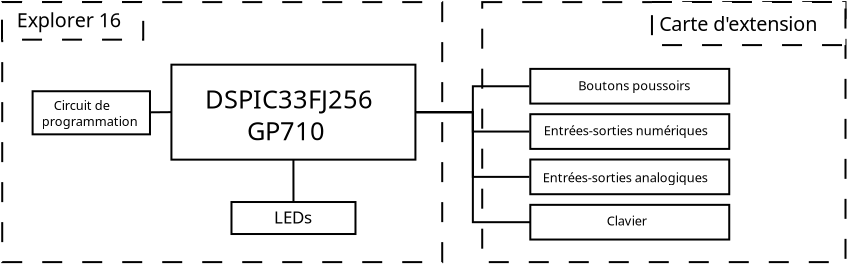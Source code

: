 <?xml version="1.0" encoding="UTF-8"?>
<dia:diagram xmlns:dia="http://www.lysator.liu.se/~alla/dia/">
  <dia:layer name="Background" visible="true" active="true">
    <dia:object type="Standard - Box" version="0" id="O0">
      <dia:attribute name="obj_pos">
        <dia:point val="5,12"/>
      </dia:attribute>
      <dia:attribute name="obj_bb">
        <dia:rectangle val="4.95,11.95;27.05,25.05"/>
      </dia:attribute>
      <dia:attribute name="elem_corner">
        <dia:point val="5,12"/>
      </dia:attribute>
      <dia:attribute name="elem_width">
        <dia:real val="22"/>
      </dia:attribute>
      <dia:attribute name="elem_height">
        <dia:real val="13"/>
      </dia:attribute>
      <dia:attribute name="border_width">
        <dia:real val="0.1"/>
      </dia:attribute>
      <dia:attribute name="show_background">
        <dia:boolean val="true"/>
      </dia:attribute>
      <dia:attribute name="line_style">
        <dia:enum val="1"/>
      </dia:attribute>
    </dia:object>
    <dia:group>
      <dia:object type="Standard - Box" version="0" id="O1">
        <dia:attribute name="obj_pos">
          <dia:point val="16.463,21.995"/>
        </dia:attribute>
        <dia:attribute name="obj_bb">
          <dia:rectangle val="16.413,21.945;22.713,23.645"/>
        </dia:attribute>
        <dia:attribute name="elem_corner">
          <dia:point val="16.463,21.995"/>
        </dia:attribute>
        <dia:attribute name="elem_width">
          <dia:real val="6.2"/>
        </dia:attribute>
        <dia:attribute name="elem_height">
          <dia:real val="1.6"/>
        </dia:attribute>
        <dia:attribute name="show_background">
          <dia:boolean val="true"/>
        </dia:attribute>
      </dia:object>
      <dia:object type="Standard - Text" version="1" id="O2">
        <dia:attribute name="obj_pos">
          <dia:point val="18.588,23.07"/>
        </dia:attribute>
        <dia:attribute name="obj_bb">
          <dia:rectangle val="18.588,22.283;20.69,23.27"/>
        </dia:attribute>
        <dia:attribute name="text">
          <dia:composite type="text">
            <dia:attribute name="string">
              <dia:string>#LEDs#</dia:string>
            </dia:attribute>
            <dia:attribute name="font">
              <dia:font family="sans" style="0" name="Helvetica"/>
            </dia:attribute>
            <dia:attribute name="height">
              <dia:real val="1.058"/>
            </dia:attribute>
            <dia:attribute name="pos">
              <dia:point val="18.588,23.07"/>
            </dia:attribute>
            <dia:attribute name="color">
              <dia:color val="#000000"/>
            </dia:attribute>
            <dia:attribute name="alignment">
              <dia:enum val="0"/>
            </dia:attribute>
          </dia:composite>
        </dia:attribute>
        <dia:attribute name="valign">
          <dia:enum val="3"/>
        </dia:attribute>
      </dia:object>
    </dia:group>
    <dia:object type="Standard - Line" version="0" id="O3">
      <dia:attribute name="obj_pos">
        <dia:point val="19.56,19.875"/>
      </dia:attribute>
      <dia:attribute name="obj_bb">
        <dia:rectangle val="19.51,19.825;19.613,22.045"/>
      </dia:attribute>
      <dia:attribute name="conn_endpoints">
        <dia:point val="19.56,19.875"/>
        <dia:point val="19.563,21.995"/>
      </dia:attribute>
      <dia:attribute name="numcp">
        <dia:int val="1"/>
      </dia:attribute>
      <dia:connections>
        <dia:connection handle="0" to="O6" connection="6"/>
        <dia:connection handle="1" to="O1" connection="1"/>
      </dia:connections>
    </dia:object>
    <dia:group>
      <dia:object type="Standard - Box" version="0" id="O4">
        <dia:attribute name="obj_pos">
          <dia:point val="6.519,16.456"/>
        </dia:attribute>
        <dia:attribute name="obj_bb">
          <dia:rectangle val="6.469,16.406;12.438,18.661"/>
        </dia:attribute>
        <dia:attribute name="elem_corner">
          <dia:point val="6.519,16.456"/>
        </dia:attribute>
        <dia:attribute name="elem_width">
          <dia:real val="5.869"/>
        </dia:attribute>
        <dia:attribute name="elem_height">
          <dia:real val="2.155"/>
        </dia:attribute>
        <dia:attribute name="show_background">
          <dia:boolean val="true"/>
        </dia:attribute>
      </dia:object>
      <dia:object type="Standard - Text" version="1" id="O5">
        <dia:attribute name="obj_pos">
          <dia:point val="6.978,17.396"/>
        </dia:attribute>
        <dia:attribute name="obj_bb">
          <dia:rectangle val="6.978,16.801;11.95,18.346"/>
        </dia:attribute>
        <dia:attribute name="text">
          <dia:composite type="text">
            <dia:attribute name="string">
              <dia:string>#    Circuit de
programmation#</dia:string>
            </dia:attribute>
            <dia:attribute name="font">
              <dia:font family="sans" style="0" name="Helvetica"/>
            </dia:attribute>
            <dia:attribute name="height">
              <dia:real val="0.8"/>
            </dia:attribute>
            <dia:attribute name="pos">
              <dia:point val="6.978,17.396"/>
            </dia:attribute>
            <dia:attribute name="color">
              <dia:color val="#000000"/>
            </dia:attribute>
            <dia:attribute name="alignment">
              <dia:enum val="0"/>
            </dia:attribute>
          </dia:composite>
        </dia:attribute>
        <dia:attribute name="valign">
          <dia:enum val="3"/>
        </dia:attribute>
      </dia:object>
    </dia:group>
    <dia:group>
      <dia:object type="Standard - Box" version="0" id="O6">
        <dia:attribute name="obj_pos">
          <dia:point val="13.46,15.127"/>
        </dia:attribute>
        <dia:attribute name="obj_bb">
          <dia:rectangle val="13.41,15.076;25.71,19.925"/>
        </dia:attribute>
        <dia:attribute name="elem_corner">
          <dia:point val="13.46,15.127"/>
        </dia:attribute>
        <dia:attribute name="elem_width">
          <dia:real val="12.2"/>
        </dia:attribute>
        <dia:attribute name="elem_height">
          <dia:real val="4.749"/>
        </dia:attribute>
        <dia:attribute name="show_background">
          <dia:boolean val="true"/>
        </dia:attribute>
      </dia:object>
      <dia:object type="Standard - Text" version="1" id="O7">
        <dia:attribute name="obj_pos">
          <dia:point val="15.134,17.317"/>
        </dia:attribute>
        <dia:attribute name="obj_bb">
          <dia:rectangle val="15.134,16.137;24.087,19.205"/>
        </dia:attribute>
        <dia:attribute name="text">
          <dia:composite type="text">
            <dia:attribute name="string">
              <dia:string>#DSPIC33FJ256
      GP710#</dia:string>
            </dia:attribute>
            <dia:attribute name="font">
              <dia:font family="sans" style="0" name="Helvetica"/>
            </dia:attribute>
            <dia:attribute name="height">
              <dia:real val="1.587"/>
            </dia:attribute>
            <dia:attribute name="pos">
              <dia:point val="15.134,17.317"/>
            </dia:attribute>
            <dia:attribute name="color">
              <dia:color val="#000000"/>
            </dia:attribute>
            <dia:attribute name="alignment">
              <dia:enum val="0"/>
            </dia:attribute>
          </dia:composite>
        </dia:attribute>
        <dia:attribute name="valign">
          <dia:enum val="3"/>
        </dia:attribute>
      </dia:object>
    </dia:group>
    <dia:object type="Standard - Line" version="0" id="O8">
      <dia:attribute name="obj_pos">
        <dia:point val="13.46,17.501"/>
      </dia:attribute>
      <dia:attribute name="obj_bb">
        <dia:rectangle val="12.386,17.451;13.51,17.56"/>
      </dia:attribute>
      <dia:attribute name="conn_endpoints">
        <dia:point val="13.46,17.501"/>
        <dia:point val="12.437,17.509"/>
      </dia:attribute>
      <dia:attribute name="numcp">
        <dia:int val="1"/>
      </dia:attribute>
      <dia:connections>
        <dia:connection handle="0" to="O6" connection="3"/>
        <dia:connection handle="1" to="O4" connection="8"/>
      </dia:connections>
    </dia:object>
    <dia:group>
      <dia:object type="Standard - Box" version="0" id="O9">
        <dia:attribute name="obj_pos">
          <dia:point val="4.989,11.997"/>
        </dia:attribute>
        <dia:attribute name="obj_bb">
          <dia:rectangle val="4.939,11.947;12.1,13.927"/>
        </dia:attribute>
        <dia:attribute name="elem_corner">
          <dia:point val="4.989,11.997"/>
        </dia:attribute>
        <dia:attribute name="elem_width">
          <dia:real val="7.061"/>
        </dia:attribute>
        <dia:attribute name="elem_height">
          <dia:real val="1.88"/>
        </dia:attribute>
        <dia:attribute name="border_width">
          <dia:real val="0.1"/>
        </dia:attribute>
        <dia:attribute name="show_background">
          <dia:boolean val="true"/>
        </dia:attribute>
        <dia:attribute name="line_style">
          <dia:enum val="1"/>
        </dia:attribute>
      </dia:object>
      <dia:object type="Standard - Text" version="1" id="O10">
        <dia:attribute name="obj_pos">
          <dia:point val="5.723,13.258"/>
        </dia:attribute>
        <dia:attribute name="obj_bb">
          <dia:rectangle val="5.723,12.34;11.405,13.49"/>
        </dia:attribute>
        <dia:attribute name="text">
          <dia:composite type="text">
            <dia:attribute name="string">
              <dia:string>#Explorer 16#</dia:string>
            </dia:attribute>
            <dia:attribute name="font">
              <dia:font family="sans" style="0" name="Helvetica"/>
            </dia:attribute>
            <dia:attribute name="height">
              <dia:real val="1.235"/>
            </dia:attribute>
            <dia:attribute name="pos">
              <dia:point val="5.723,13.258"/>
            </dia:attribute>
            <dia:attribute name="color">
              <dia:color val="#000000"/>
            </dia:attribute>
            <dia:attribute name="alignment">
              <dia:enum val="0"/>
            </dia:attribute>
          </dia:composite>
        </dia:attribute>
        <dia:attribute name="valign">
          <dia:enum val="3"/>
        </dia:attribute>
      </dia:object>
    </dia:group>
    <dia:object type="Standard - Box" version="0" id="O11">
      <dia:attribute name="obj_pos">
        <dia:point val="29,12"/>
      </dia:attribute>
      <dia:attribute name="obj_bb">
        <dia:rectangle val="28.95,11.95;47.214,25.05"/>
      </dia:attribute>
      <dia:attribute name="elem_corner">
        <dia:point val="29,12"/>
      </dia:attribute>
      <dia:attribute name="elem_width">
        <dia:real val="18.164"/>
      </dia:attribute>
      <dia:attribute name="elem_height">
        <dia:real val="13"/>
      </dia:attribute>
      <dia:attribute name="border_width">
        <dia:real val="0.1"/>
      </dia:attribute>
      <dia:attribute name="show_background">
        <dia:boolean val="true"/>
      </dia:attribute>
      <dia:attribute name="line_style">
        <dia:enum val="1"/>
      </dia:attribute>
    </dia:object>
    <dia:group>
      <dia:object type="Standard - Box" version="0" id="O12">
        <dia:attribute name="obj_pos">
          <dia:point val="37.487,11.994"/>
        </dia:attribute>
        <dia:attribute name="obj_bb">
          <dia:rectangle val="37.437,11.944;47.211,14.199"/>
        </dia:attribute>
        <dia:attribute name="elem_corner">
          <dia:point val="37.487,11.994"/>
        </dia:attribute>
        <dia:attribute name="elem_width">
          <dia:real val="9.674"/>
        </dia:attribute>
        <dia:attribute name="elem_height">
          <dia:real val="2.155"/>
        </dia:attribute>
        <dia:attribute name="border_width">
          <dia:real val="0.1"/>
        </dia:attribute>
        <dia:attribute name="show_background">
          <dia:boolean val="true"/>
        </dia:attribute>
        <dia:attribute name="line_style">
          <dia:enum val="1"/>
        </dia:attribute>
      </dia:object>
      <dia:object type="Standard - Text" version="1" id="O13">
        <dia:attribute name="obj_pos">
          <dia:point val="37.854,13.438"/>
        </dia:attribute>
        <dia:attribute name="obj_bb">
          <dia:rectangle val="37.854,12.521;46.579,13.671"/>
        </dia:attribute>
        <dia:attribute name="text">
          <dia:composite type="text">
            <dia:attribute name="string">
              <dia:string>#Carte d'extension#</dia:string>
            </dia:attribute>
            <dia:attribute name="font">
              <dia:font family="sans" style="0" name="Helvetica"/>
            </dia:attribute>
            <dia:attribute name="height">
              <dia:real val="1.235"/>
            </dia:attribute>
            <dia:attribute name="pos">
              <dia:point val="37.854,13.438"/>
            </dia:attribute>
            <dia:attribute name="color">
              <dia:color val="#000000"/>
            </dia:attribute>
            <dia:attribute name="alignment">
              <dia:enum val="0"/>
            </dia:attribute>
          </dia:composite>
        </dia:attribute>
        <dia:attribute name="valign">
          <dia:enum val="3"/>
        </dia:attribute>
      </dia:object>
    </dia:group>
    <dia:group>
      <dia:object type="Standard - Box" version="0" id="O14">
        <dia:attribute name="obj_pos">
          <dia:point val="31.404,15.338"/>
        </dia:attribute>
        <dia:attribute name="obj_bb">
          <dia:rectangle val="31.354,15.288;41.401,17.123"/>
        </dia:attribute>
        <dia:attribute name="elem_corner">
          <dia:point val="31.404,15.338"/>
        </dia:attribute>
        <dia:attribute name="elem_width">
          <dia:real val="9.947"/>
        </dia:attribute>
        <dia:attribute name="elem_height">
          <dia:real val="1.735"/>
        </dia:attribute>
        <dia:attribute name="show_background">
          <dia:boolean val="true"/>
        </dia:attribute>
      </dia:object>
      <dia:object type="Standard - Text" version="1" id="O15">
        <dia:attribute name="obj_pos">
          <dia:point val="33.799,16.406"/>
        </dia:attribute>
        <dia:attribute name="obj_bb">
          <dia:rectangle val="33.799,15.811;39.654,16.556"/>
        </dia:attribute>
        <dia:attribute name="text">
          <dia:composite type="text">
            <dia:attribute name="string">
              <dia:string>#Boutons poussoirs#</dia:string>
            </dia:attribute>
            <dia:attribute name="font">
              <dia:font family="sans" style="0" name="Helvetica"/>
            </dia:attribute>
            <dia:attribute name="height">
              <dia:real val="0.8"/>
            </dia:attribute>
            <dia:attribute name="pos">
              <dia:point val="33.799,16.406"/>
            </dia:attribute>
            <dia:attribute name="color">
              <dia:color val="#000000"/>
            </dia:attribute>
            <dia:attribute name="alignment">
              <dia:enum val="0"/>
            </dia:attribute>
          </dia:composite>
        </dia:attribute>
        <dia:attribute name="valign">
          <dia:enum val="3"/>
        </dia:attribute>
      </dia:object>
    </dia:group>
    <dia:group>
      <dia:object type="Standard - Box" version="0" id="O16">
        <dia:attribute name="obj_pos">
          <dia:point val="31.404,22.136"/>
        </dia:attribute>
        <dia:attribute name="obj_bb">
          <dia:rectangle val="31.354,22.086;41.401,23.921"/>
        </dia:attribute>
        <dia:attribute name="elem_corner">
          <dia:point val="31.404,22.136"/>
        </dia:attribute>
        <dia:attribute name="elem_width">
          <dia:real val="9.947"/>
        </dia:attribute>
        <dia:attribute name="elem_height">
          <dia:real val="1.735"/>
        </dia:attribute>
        <dia:attribute name="show_background">
          <dia:boolean val="true"/>
        </dia:attribute>
      </dia:object>
      <dia:object type="Standard - Text" version="1" id="O17">
        <dia:attribute name="obj_pos">
          <dia:point val="35.221,23.166"/>
        </dia:attribute>
        <dia:attribute name="obj_bb">
          <dia:rectangle val="35.221,22.571;37.454,23.316"/>
        </dia:attribute>
        <dia:attribute name="text">
          <dia:composite type="text">
            <dia:attribute name="string">
              <dia:string>#Clavier#</dia:string>
            </dia:attribute>
            <dia:attribute name="font">
              <dia:font family="sans" style="0" name="Helvetica"/>
            </dia:attribute>
            <dia:attribute name="height">
              <dia:real val="0.8"/>
            </dia:attribute>
            <dia:attribute name="pos">
              <dia:point val="35.221,23.166"/>
            </dia:attribute>
            <dia:attribute name="color">
              <dia:color val="#000000"/>
            </dia:attribute>
            <dia:attribute name="alignment">
              <dia:enum val="0"/>
            </dia:attribute>
          </dia:composite>
        </dia:attribute>
        <dia:attribute name="valign">
          <dia:enum val="3"/>
        </dia:attribute>
      </dia:object>
    </dia:group>
    <dia:object type="Standard - ZigZagLine" version="1" id="O18">
      <dia:attribute name="obj_pos">
        <dia:point val="25.66,17.501"/>
      </dia:attribute>
      <dia:attribute name="obj_bb">
        <dia:rectangle val="25.61,16.156;31.404,17.551"/>
      </dia:attribute>
      <dia:attribute name="orth_points">
        <dia:point val="25.66,17.501"/>
        <dia:point val="28.532,17.501"/>
        <dia:point val="28.532,16.206"/>
        <dia:point val="31.355,16.206"/>
      </dia:attribute>
      <dia:attribute name="orth_orient">
        <dia:enum val="0"/>
        <dia:enum val="1"/>
        <dia:enum val="0"/>
      </dia:attribute>
      <dia:attribute name="autorouting">
        <dia:boolean val="false"/>
      </dia:attribute>
      <dia:connections>
        <dia:connection handle="0" to="O6" connection="4"/>
        <dia:connection handle="1" to="O14" connection="8"/>
      </dia:connections>
    </dia:object>
    <dia:object type="Standard - ZigZagLine" version="1" id="O19">
      <dia:attribute name="obj_pos">
        <dia:point val="25.71,17.501"/>
      </dia:attribute>
      <dia:attribute name="obj_bb">
        <dia:rectangle val="25.66,17.451;31.404,18.522"/>
      </dia:attribute>
      <dia:attribute name="orth_points">
        <dia:point val="25.71,17.501"/>
        <dia:point val="28.532,17.501"/>
        <dia:point val="28.532,18.472"/>
        <dia:point val="31.354,18.472"/>
      </dia:attribute>
      <dia:attribute name="orth_orient">
        <dia:enum val="0"/>
        <dia:enum val="1"/>
        <dia:enum val="0"/>
      </dia:attribute>
      <dia:attribute name="autorouting">
        <dia:boolean val="true"/>
      </dia:attribute>
      <dia:connections>
        <dia:connection handle="0" to="O6" connection="8"/>
        <dia:connection handle="1" to="O24" connection="8"/>
      </dia:connections>
    </dia:object>
    <dia:object type="Standard - ZigZagLine" version="1" id="O20">
      <dia:attribute name="obj_pos">
        <dia:point val="25.71,17.501"/>
      </dia:attribute>
      <dia:attribute name="obj_bb">
        <dia:rectangle val="25.66,17.451;31.404,20.788"/>
      </dia:attribute>
      <dia:attribute name="orth_points">
        <dia:point val="25.71,17.501"/>
        <dia:point val="28.532,17.501"/>
        <dia:point val="28.532,20.738"/>
        <dia:point val="31.354,20.738"/>
      </dia:attribute>
      <dia:attribute name="orth_orient">
        <dia:enum val="0"/>
        <dia:enum val="1"/>
        <dia:enum val="0"/>
      </dia:attribute>
      <dia:attribute name="autorouting">
        <dia:boolean val="true"/>
      </dia:attribute>
      <dia:connections>
        <dia:connection handle="0" to="O6" connection="8"/>
        <dia:connection handle="1" to="O22" connection="8"/>
      </dia:connections>
    </dia:object>
    <dia:object type="Standard - ZigZagLine" version="1" id="O21">
      <dia:attribute name="obj_pos">
        <dia:point val="25.66,17.501"/>
      </dia:attribute>
      <dia:attribute name="obj_bb">
        <dia:rectangle val="25.61,17.451;31.454,23.054"/>
      </dia:attribute>
      <dia:attribute name="orth_points">
        <dia:point val="25.66,17.501"/>
        <dia:point val="28.532,17.501"/>
        <dia:point val="28.532,23.004"/>
        <dia:point val="31.404,23.004"/>
      </dia:attribute>
      <dia:attribute name="orth_orient">
        <dia:enum val="0"/>
        <dia:enum val="1"/>
        <dia:enum val="0"/>
      </dia:attribute>
      <dia:attribute name="autorouting">
        <dia:boolean val="true"/>
      </dia:attribute>
      <dia:connections>
        <dia:connection handle="0" to="O6" connection="4"/>
        <dia:connection handle="1" to="O16" connection="3"/>
      </dia:connections>
    </dia:object>
    <dia:group>
      <dia:object type="Standard - Box" version="0" id="O22">
        <dia:attribute name="obj_pos">
          <dia:point val="31.404,19.87"/>
        </dia:attribute>
        <dia:attribute name="obj_bb">
          <dia:rectangle val="31.354,19.82;41.401,21.655"/>
        </dia:attribute>
        <dia:attribute name="elem_corner">
          <dia:point val="31.404,19.87"/>
        </dia:attribute>
        <dia:attribute name="elem_width">
          <dia:real val="9.947"/>
        </dia:attribute>
        <dia:attribute name="elem_height">
          <dia:real val="1.735"/>
        </dia:attribute>
        <dia:attribute name="show_background">
          <dia:boolean val="true"/>
        </dia:attribute>
      </dia:object>
      <dia:object type="Standard - Text" version="1" id="O23">
        <dia:attribute name="obj_pos">
          <dia:point val="32.021,21.008"/>
        </dia:attribute>
        <dia:attribute name="obj_bb">
          <dia:rectangle val="32.021,20.394;40.93,21.195"/>
        </dia:attribute>
        <dia:attribute name="text">
          <dia:composite type="text">
            <dia:attribute name="string">
              <dia:string>#Entrées-sorties analogiques#</dia:string>
            </dia:attribute>
            <dia:attribute name="font">
              <dia:font family="sans" style="0" name="Helvetica"/>
            </dia:attribute>
            <dia:attribute name="height">
              <dia:real val="0.8"/>
            </dia:attribute>
            <dia:attribute name="pos">
              <dia:point val="32.021,21.008"/>
            </dia:attribute>
            <dia:attribute name="color">
              <dia:color val="#000000"/>
            </dia:attribute>
            <dia:attribute name="alignment">
              <dia:enum val="0"/>
            </dia:attribute>
          </dia:composite>
        </dia:attribute>
        <dia:attribute name="valign">
          <dia:enum val="3"/>
        </dia:attribute>
      </dia:object>
    </dia:group>
    <dia:group>
      <dia:object type="Standard - Box" version="0" id="O24">
        <dia:attribute name="obj_pos">
          <dia:point val="31.404,17.604"/>
        </dia:attribute>
        <dia:attribute name="obj_bb">
          <dia:rectangle val="31.354,17.554;41.401,19.389"/>
        </dia:attribute>
        <dia:attribute name="elem_corner">
          <dia:point val="31.404,17.604"/>
        </dia:attribute>
        <dia:attribute name="elem_width">
          <dia:real val="9.947"/>
        </dia:attribute>
        <dia:attribute name="elem_height">
          <dia:real val="1.735"/>
        </dia:attribute>
        <dia:attribute name="show_background">
          <dia:boolean val="true"/>
        </dia:attribute>
      </dia:object>
      <dia:object type="Standard - Text" version="1" id="O25">
        <dia:attribute name="obj_pos">
          <dia:point val="32.072,18.653"/>
        </dia:attribute>
        <dia:attribute name="obj_bb">
          <dia:rectangle val="32.072,18.039;40.903,18.84"/>
        </dia:attribute>
        <dia:attribute name="text">
          <dia:composite type="text">
            <dia:attribute name="string">
              <dia:string>#Entrées-sorties numériques#</dia:string>
            </dia:attribute>
            <dia:attribute name="font">
              <dia:font family="sans" style="0" name="Helvetica"/>
            </dia:attribute>
            <dia:attribute name="height">
              <dia:real val="0.8"/>
            </dia:attribute>
            <dia:attribute name="pos">
              <dia:point val="32.072,18.653"/>
            </dia:attribute>
            <dia:attribute name="color">
              <dia:color val="#000000"/>
            </dia:attribute>
            <dia:attribute name="alignment">
              <dia:enum val="0"/>
            </dia:attribute>
          </dia:composite>
        </dia:attribute>
        <dia:attribute name="valign">
          <dia:enum val="3"/>
        </dia:attribute>
      </dia:object>
    </dia:group>
  </dia:layer>
</dia:diagram>
